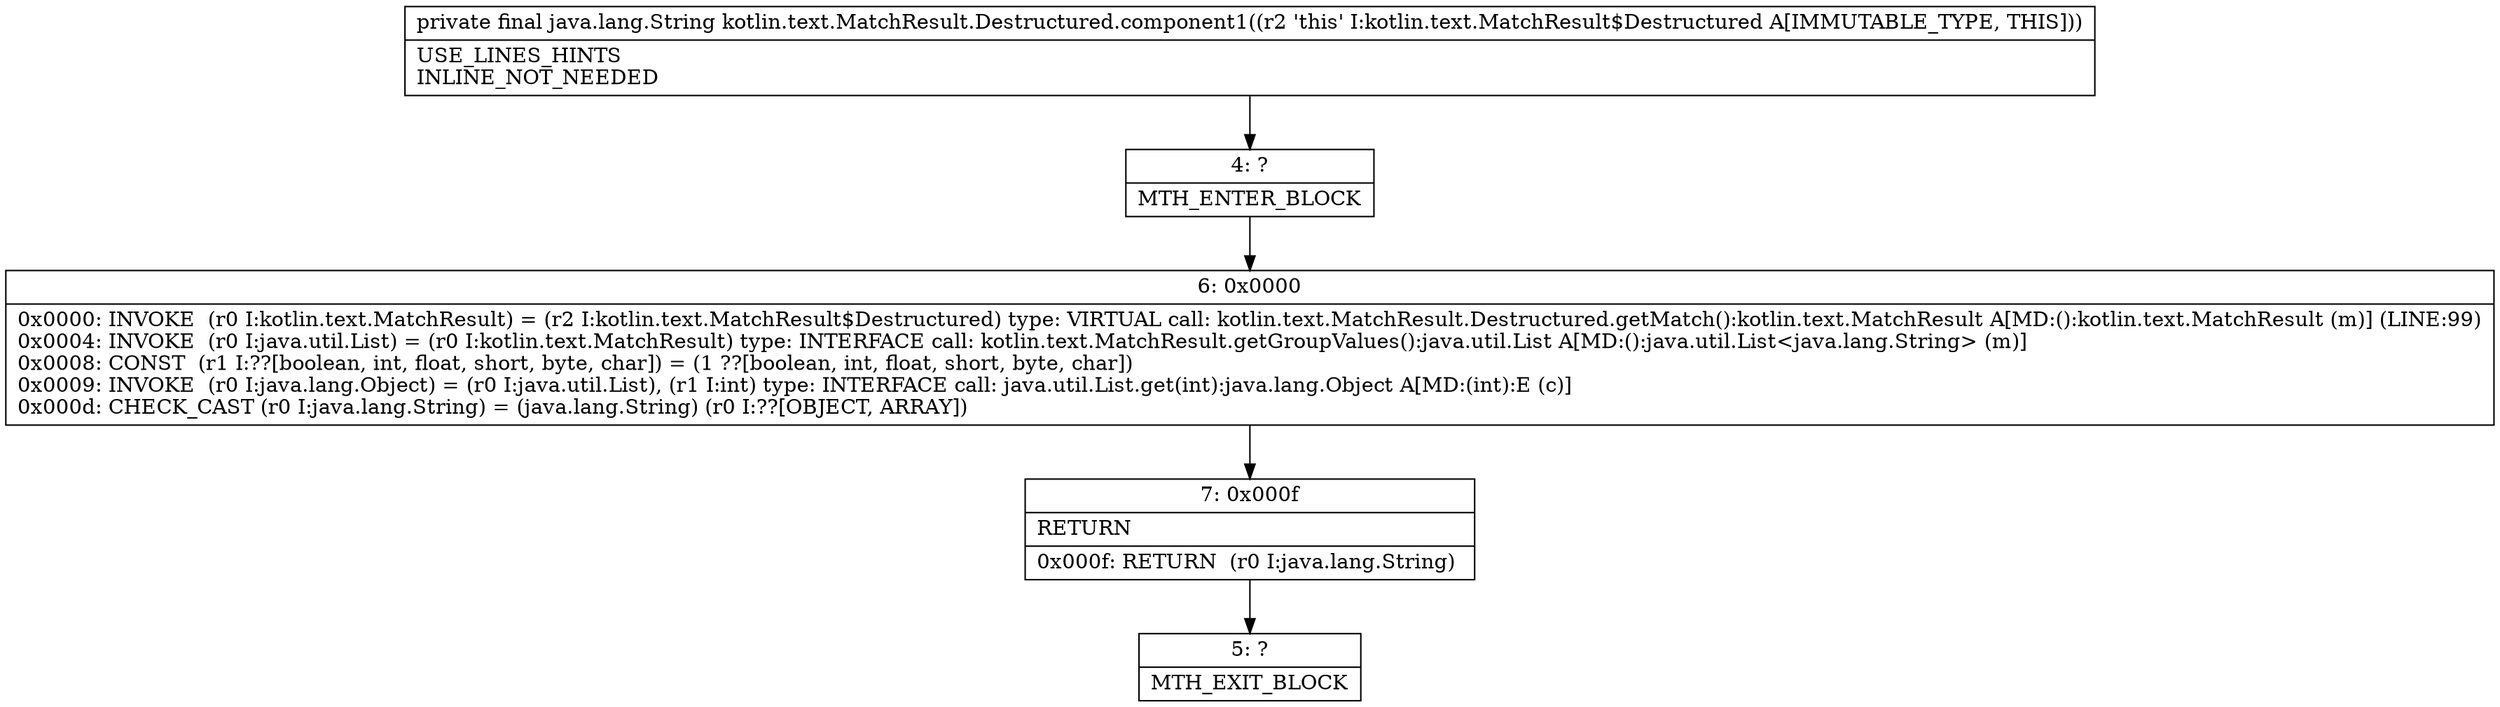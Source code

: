 digraph "CFG forkotlin.text.MatchResult.Destructured.component1()Ljava\/lang\/String;" {
Node_4 [shape=record,label="{4\:\ ?|MTH_ENTER_BLOCK\l}"];
Node_6 [shape=record,label="{6\:\ 0x0000|0x0000: INVOKE  (r0 I:kotlin.text.MatchResult) = (r2 I:kotlin.text.MatchResult$Destructured) type: VIRTUAL call: kotlin.text.MatchResult.Destructured.getMatch():kotlin.text.MatchResult A[MD:():kotlin.text.MatchResult (m)] (LINE:99)\l0x0004: INVOKE  (r0 I:java.util.List) = (r0 I:kotlin.text.MatchResult) type: INTERFACE call: kotlin.text.MatchResult.getGroupValues():java.util.List A[MD:():java.util.List\<java.lang.String\> (m)]\l0x0008: CONST  (r1 I:??[boolean, int, float, short, byte, char]) = (1 ??[boolean, int, float, short, byte, char]) \l0x0009: INVOKE  (r0 I:java.lang.Object) = (r0 I:java.util.List), (r1 I:int) type: INTERFACE call: java.util.List.get(int):java.lang.Object A[MD:(int):E (c)]\l0x000d: CHECK_CAST (r0 I:java.lang.String) = (java.lang.String) (r0 I:??[OBJECT, ARRAY]) \l}"];
Node_7 [shape=record,label="{7\:\ 0x000f|RETURN\l|0x000f: RETURN  (r0 I:java.lang.String) \l}"];
Node_5 [shape=record,label="{5\:\ ?|MTH_EXIT_BLOCK\l}"];
MethodNode[shape=record,label="{private final java.lang.String kotlin.text.MatchResult.Destructured.component1((r2 'this' I:kotlin.text.MatchResult$Destructured A[IMMUTABLE_TYPE, THIS]))  | USE_LINES_HINTS\lINLINE_NOT_NEEDED\l}"];
MethodNode -> Node_4;Node_4 -> Node_6;
Node_6 -> Node_7;
Node_7 -> Node_5;
}

